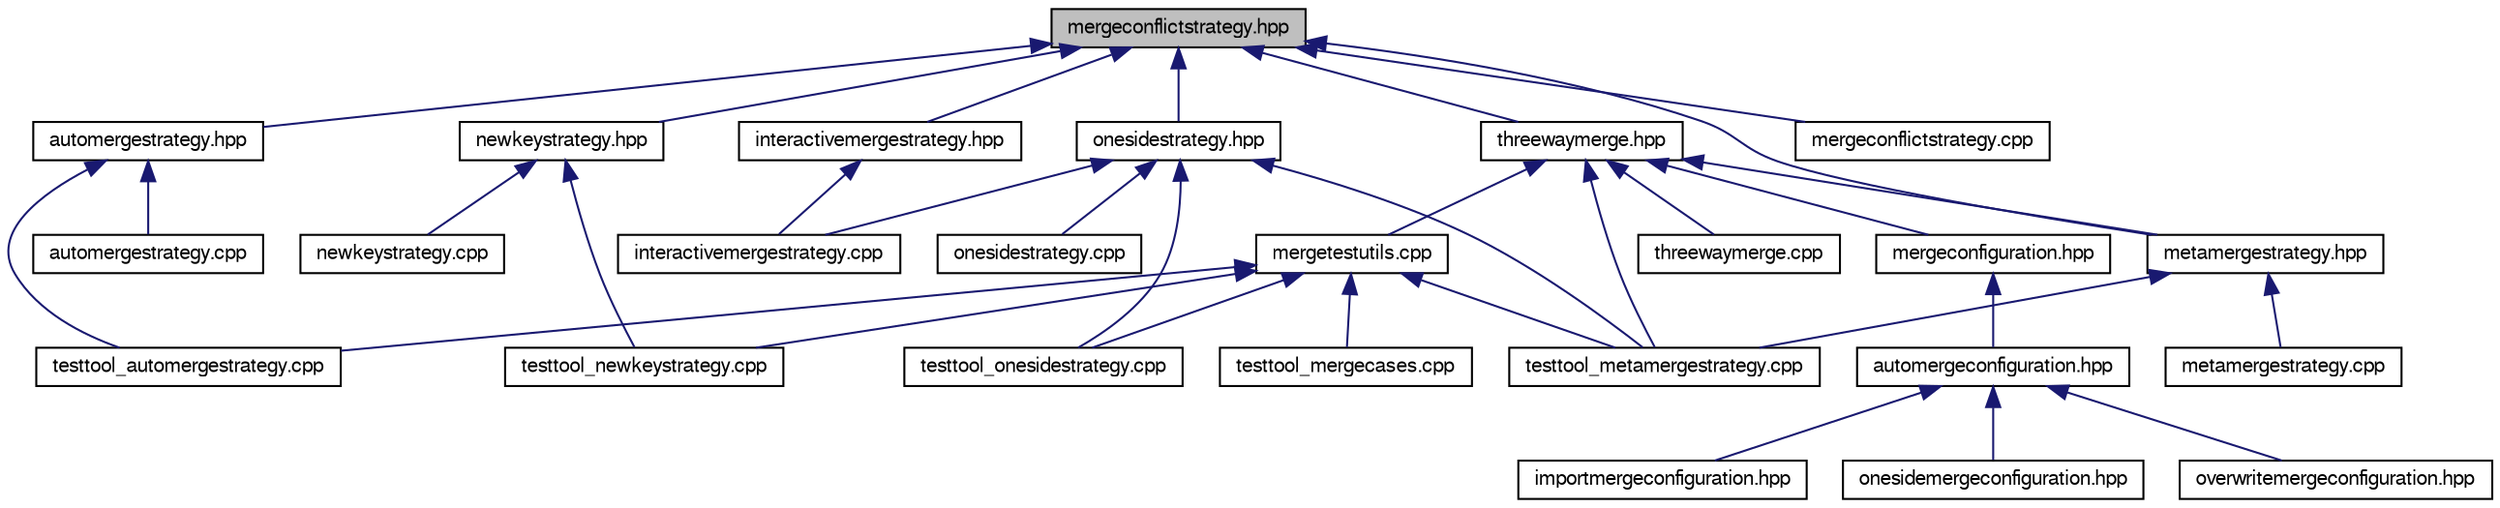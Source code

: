 digraph "mergeconflictstrategy.hpp"
{
  edge [fontname="FreeSans",fontsize="10",labelfontname="FreeSans",labelfontsize="10"];
  node [fontname="FreeSans",fontsize="10",shape=record];
  Node1 [label="mergeconflictstrategy.hpp",height=0.2,width=0.4,color="black", fillcolor="grey75", style="filled" fontcolor="black"];
  Node1 -> Node2 [dir="back",color="midnightblue",fontsize="10",style="solid"];
  Node2 [label="automergestrategy.hpp",height=0.2,width=0.4,color="black", fillcolor="white", style="filled",URL="$automergestrategy_8hpp.html",tooltip="A strategy for taking the value of."];
  Node2 -> Node3 [dir="back",color="midnightblue",fontsize="10",style="solid"];
  Node3 [label="automergestrategy.cpp",height=0.2,width=0.4,color="black", fillcolor="white", style="filled",URL="$automergestrategy_8cpp.html",tooltip="Implementation of AutoMergeStrategy."];
  Node2 -> Node4 [dir="back",color="midnightblue",fontsize="10",style="solid"];
  Node4 [label="testtool_automergestrategy.cpp",height=0.2,width=0.4,color="black", fillcolor="white", style="filled",URL="$testtool__automergestrategy_8cpp.html",tooltip="Tests for the AutoMergeStrategy."];
  Node1 -> Node5 [dir="back",color="midnightblue",fontsize="10",style="solid"];
  Node5 [label="interactivemergestrategy.hpp",height=0.2,width=0.4,color="black", fillcolor="white", style="filled",URL="$interactivemergestrategy_8hpp.html",tooltip="Interactive merge strategy asking for user input at each step."];
  Node5 -> Node6 [dir="back",color="midnightblue",fontsize="10",style="solid"];
  Node6 [label="interactivemergestrategy.cpp",height=0.2,width=0.4,color="black", fillcolor="white", style="filled",URL="$interactivemergestrategy_8cpp.html",tooltip="Implementation of InteractiveMergeStrategy."];
  Node1 -> Node7 [dir="back",color="midnightblue",fontsize="10",style="solid"];
  Node7 [label="metamergestrategy.hpp",height=0.2,width=0.4,color="black", fillcolor="white", style="filled",URL="$metamergestrategy_8hpp.html",tooltip="Applies a MergeConflictStrategy on the meta keys."];
  Node7 -> Node8 [dir="back",color="midnightblue",fontsize="10",style="solid"];
  Node8 [label="metamergestrategy.cpp",height=0.2,width=0.4,color="black", fillcolor="white", style="filled",URL="$metamergestrategy_8cpp.html",tooltip="Implementation of MetaMergeStrategy."];
  Node7 -> Node9 [dir="back",color="midnightblue",fontsize="10",style="solid"];
  Node9 [label="testtool_metamergestrategy.cpp",height=0.2,width=0.4,color="black", fillcolor="white", style="filled",URL="$testtool__metamergestrategy_8cpp.html",tooltip="Tests for the MetaMergeStrategy."];
  Node1 -> Node10 [dir="back",color="midnightblue",fontsize="10",style="solid"];
  Node10 [label="newkeystrategy.hpp",height=0.2,width=0.4,color="black", fillcolor="white", style="filled",URL="$newkeystrategy_8hpp.html",tooltip="A strategy which always takes the value from one side."];
  Node10 -> Node11 [dir="back",color="midnightblue",fontsize="10",style="solid"];
  Node11 [label="newkeystrategy.cpp",height=0.2,width=0.4,color="black", fillcolor="white", style="filled",URL="$newkeystrategy_8cpp.html",tooltip="Implementation of OneSideStrategy."];
  Node10 -> Node12 [dir="back",color="midnightblue",fontsize="10",style="solid"];
  Node12 [label="testtool_newkeystrategy.cpp",height=0.2,width=0.4,color="black", fillcolor="white", style="filled",URL="$testtool__newkeystrategy_8cpp.html",tooltip="Tests for the NewKeyStrategy."];
  Node1 -> Node13 [dir="back",color="midnightblue",fontsize="10",style="solid"];
  Node13 [label="onesidestrategy.hpp",height=0.2,width=0.4,color="black", fillcolor="white", style="filled",URL="$onesidestrategy_8hpp.html",tooltip="A strategy which always takes the value from one side."];
  Node13 -> Node6 [dir="back",color="midnightblue",fontsize="10",style="solid"];
  Node13 -> Node14 [dir="back",color="midnightblue",fontsize="10",style="solid"];
  Node14 [label="onesidestrategy.cpp",height=0.2,width=0.4,color="black", fillcolor="white", style="filled",URL="$onesidestrategy_8cpp.html",tooltip="Implementation of OneSideStrategy."];
  Node13 -> Node9 [dir="back",color="midnightblue",fontsize="10",style="solid"];
  Node13 -> Node15 [dir="back",color="midnightblue",fontsize="10",style="solid"];
  Node15 [label="testtool_onesidestrategy.cpp",height=0.2,width=0.4,color="black", fillcolor="white", style="filled",URL="$testtool__onesidestrategy_8cpp.html",tooltip="Tests for the OneSideStrategy."];
  Node1 -> Node16 [dir="back",color="midnightblue",fontsize="10",style="solid"];
  Node16 [label="threewaymerge.hpp",height=0.2,width=0.4,color="black", fillcolor="white", style="filled",URL="$threewaymerge_8hpp.html",tooltip="Implements a way to build and deal with a backend."];
  Node16 -> Node17 [dir="back",color="midnightblue",fontsize="10",style="solid"];
  Node17 [label="mergeconfiguration.hpp",height=0.2,width=0.4,color="black", fillcolor="white", style="filled",URL="$mergeconfiguration_8hpp.html",tooltip="Base class for defining preconfigured merge configurations."];
  Node17 -> Node18 [dir="back",color="midnightblue",fontsize="10",style="solid"];
  Node18 [label="automergeconfiguration.hpp",height=0.2,width=0.4,color="black", fillcolor="white", style="filled",URL="$automergeconfiguration_8hpp.html",tooltip="A configuration for a simple automerge."];
  Node18 -> Node19 [dir="back",color="midnightblue",fontsize="10",style="solid"];
  Node19 [label="importmergeconfiguration.hpp",height=0.2,width=0.4,color="black", fillcolor="white", style="filled",URL="$importmergeconfiguration_8hpp.html",tooltip="A configuration for a simple automerge and guaranteed conflict resolution by one side."];
  Node18 -> Node20 [dir="back",color="midnightblue",fontsize="10",style="solid"];
  Node20 [label="onesidemergeconfiguration.hpp",height=0.2,width=0.4,color="black", fillcolor="white", style="filled",URL="$onesidemergeconfiguration_8hpp.html",tooltip="A configuration for a simple automerge and guaranteed conflict resolution by one side."];
  Node18 -> Node21 [dir="back",color="midnightblue",fontsize="10",style="solid"];
  Node21 [label="overwritemergeconfiguration.hpp",height=0.2,width=0.4,color="black", fillcolor="white", style="filled",URL="$overwritemergeconfiguration_8hpp.html",tooltip="A configuration for a simple automerge and guaranteed conflict resolution by one side."];
  Node16 -> Node7 [dir="back",color="midnightblue",fontsize="10",style="solid"];
  Node16 -> Node22 [dir="back",color="midnightblue",fontsize="10",style="solid"];
  Node22 [label="threewaymerge.cpp",height=0.2,width=0.4,color="black", fillcolor="white", style="filled",URL="$threewaymerge_8cpp.html",tooltip="Implementation of ThreeWayMerge."];
  Node16 -> Node23 [dir="back",color="midnightblue",fontsize="10",style="solid"];
  Node23 [label="mergetestutils.cpp",height=0.2,width=0.4,color="black", fillcolor="white", style="filled",URL="$mergetestutils_8cpp.html",tooltip="Implements a helper class for merge related tests."];
  Node23 -> Node4 [dir="back",color="midnightblue",fontsize="10",style="solid"];
  Node23 -> Node24 [dir="back",color="midnightblue",fontsize="10",style="solid"];
  Node24 [label="testtool_mergecases.cpp",height=0.2,width=0.4,color="black", fillcolor="white", style="filled",URL="$testtool__mergecases_8cpp.html",tooltip="Tests for the ThreeWayMerge."];
  Node23 -> Node9 [dir="back",color="midnightblue",fontsize="10",style="solid"];
  Node23 -> Node12 [dir="back",color="midnightblue",fontsize="10",style="solid"];
  Node23 -> Node15 [dir="back",color="midnightblue",fontsize="10",style="solid"];
  Node16 -> Node9 [dir="back",color="midnightblue",fontsize="10",style="solid"];
  Node1 -> Node25 [dir="back",color="midnightblue",fontsize="10",style="solid"];
  Node25 [label="mergeconflictstrategy.cpp",height=0.2,width=0.4,color="black", fillcolor="white", style="filled",URL="$mergeconflictstrategy_8cpp.html",tooltip="Implementation of MergeConflictStrategy."];
}
